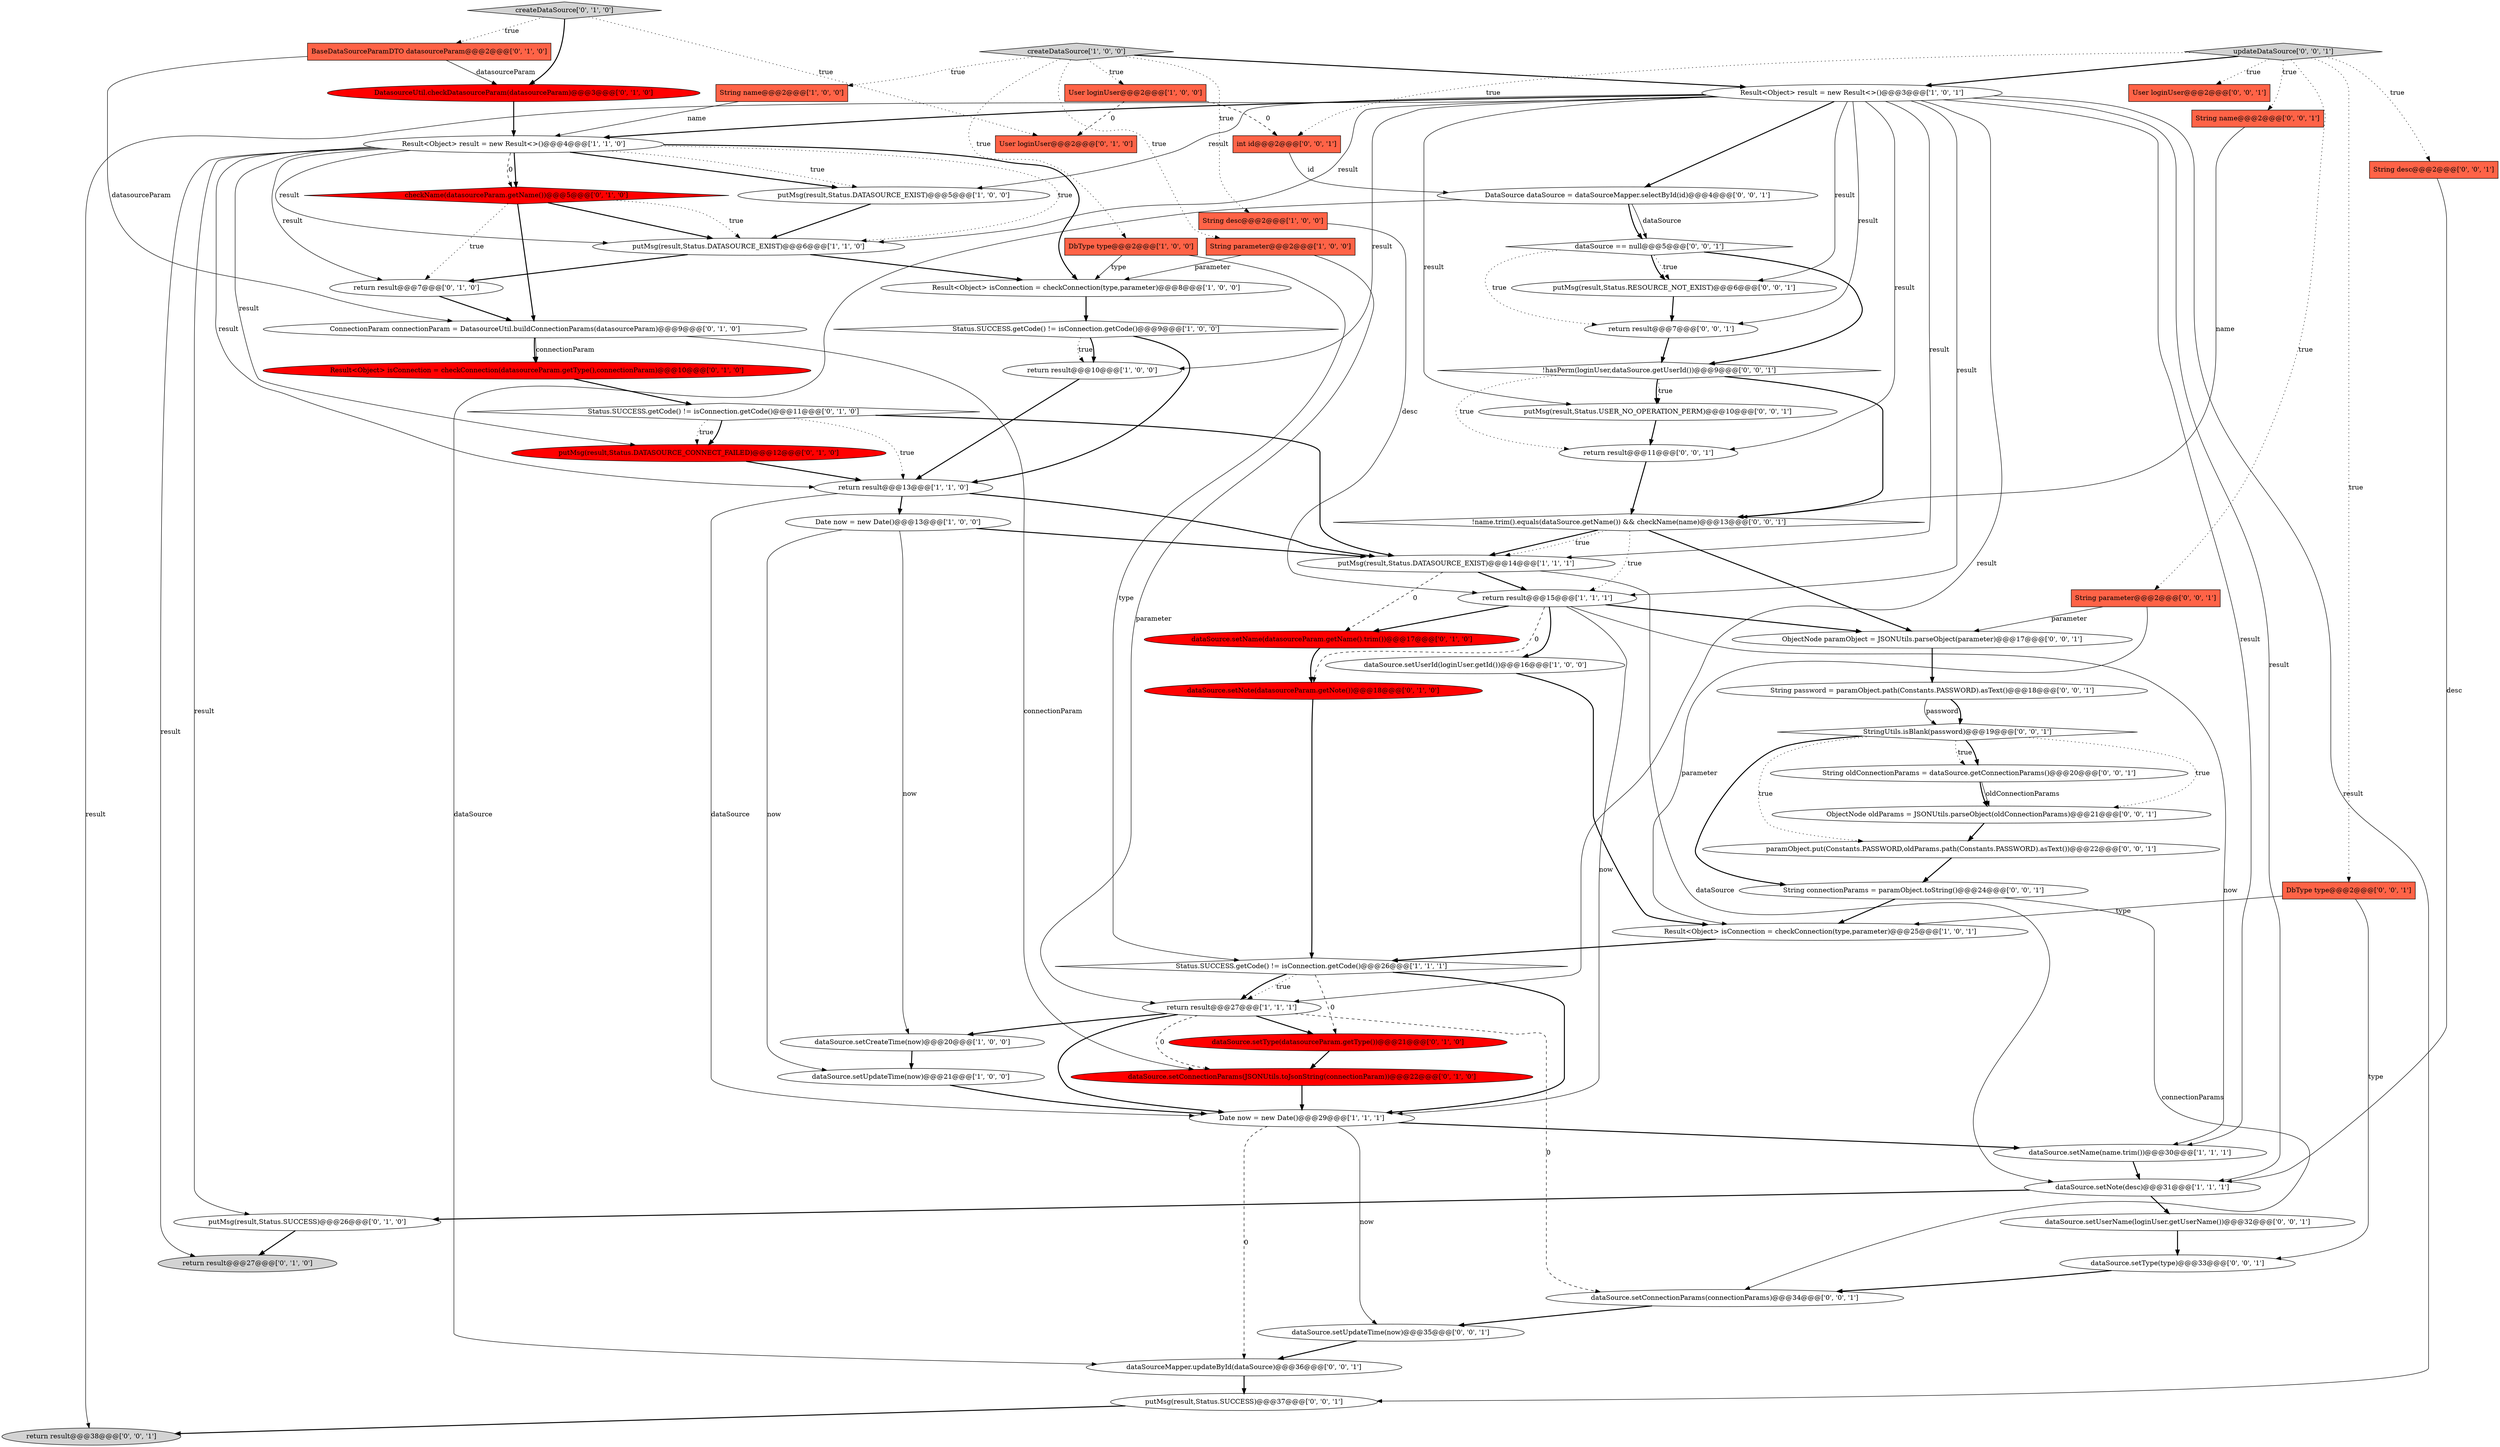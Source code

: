 digraph {
23 [style = filled, label = "dataSource.setNote(desc)@@@31@@@['1', '1', '1']", fillcolor = white, shape = ellipse image = "AAA0AAABBB1BBB"];
31 [style = filled, label = "createDataSource['0', '1', '0']", fillcolor = lightgray, shape = diamond image = "AAA0AAABBB2BBB"];
60 [style = filled, label = "!hasPerm(loginUser,dataSource.getUserId())@@@9@@@['0', '0', '1']", fillcolor = white, shape = diamond image = "AAA0AAABBB3BBB"];
54 [style = filled, label = "!name.trim().equals(dataSource.getName()) && checkName(name)@@@13@@@['0', '0', '1']", fillcolor = white, shape = diamond image = "AAA0AAABBB3BBB"];
6 [style = filled, label = "String name@@@2@@@['1', '0', '0']", fillcolor = tomato, shape = box image = "AAA0AAABBB1BBB"];
0 [style = filled, label = "return result@@@15@@@['1', '1', '1']", fillcolor = white, shape = ellipse image = "AAA0AAABBB1BBB"];
5 [style = filled, label = "dataSource.setCreateTime(now)@@@20@@@['1', '0', '0']", fillcolor = white, shape = ellipse image = "AAA0AAABBB1BBB"];
2 [style = filled, label = "dataSource.setUserId(loginUser.getId())@@@16@@@['1', '0', '0']", fillcolor = white, shape = ellipse image = "AAA0AAABBB1BBB"];
29 [style = filled, label = "ConnectionParam connectionParam = DatasourceUtil.buildConnectionParams(datasourceParam)@@@9@@@['0', '1', '0']", fillcolor = white, shape = ellipse image = "AAA0AAABBB2BBB"];
34 [style = filled, label = "putMsg(result,Status.DATASOURCE_CONNECT_FAILED)@@@12@@@['0', '1', '0']", fillcolor = red, shape = ellipse image = "AAA1AAABBB2BBB"];
40 [style = filled, label = "Result<Object> isConnection = checkConnection(datasourceParam.getType(),connectionParam)@@@10@@@['0', '1', '0']", fillcolor = red, shape = ellipse image = "AAA1AAABBB2BBB"];
7 [style = filled, label = "Result<Object> isConnection = checkConnection(type,parameter)@@@25@@@['1', '0', '1']", fillcolor = white, shape = ellipse image = "AAA0AAABBB1BBB"];
48 [style = filled, label = "String connectionParams = paramObject.toString()@@@24@@@['0', '0', '1']", fillcolor = white, shape = ellipse image = "AAA0AAABBB3BBB"];
16 [style = filled, label = "DbType type@@@2@@@['1', '0', '0']", fillcolor = tomato, shape = box image = "AAA0AAABBB1BBB"];
49 [style = filled, label = "DataSource dataSource = dataSourceMapper.selectById(id)@@@4@@@['0', '0', '1']", fillcolor = white, shape = ellipse image = "AAA0AAABBB3BBB"];
58 [style = filled, label = "return result@@@38@@@['0', '0', '1']", fillcolor = lightgray, shape = ellipse image = "AAA0AAABBB3BBB"];
21 [style = filled, label = "Result<Object> isConnection = checkConnection(type,parameter)@@@8@@@['1', '0', '0']", fillcolor = white, shape = ellipse image = "AAA0AAABBB1BBB"];
62 [style = filled, label = "dataSource.setConnectionParams(connectionParams)@@@34@@@['0', '0', '1']", fillcolor = white, shape = ellipse image = "AAA0AAABBB3BBB"];
36 [style = filled, label = "Status.SUCCESS.getCode() != isConnection.getCode()@@@11@@@['0', '1', '0']", fillcolor = white, shape = diamond image = "AAA0AAABBB2BBB"];
35 [style = filled, label = "BaseDataSourceParamDTO datasourceParam@@@2@@@['0', '1', '0']", fillcolor = tomato, shape = box image = "AAA0AAABBB2BBB"];
8 [style = filled, label = "putMsg(result,Status.DATASOURCE_EXIST)@@@6@@@['1', '1', '0']", fillcolor = white, shape = ellipse image = "AAA0AAABBB1BBB"];
38 [style = filled, label = "return result@@@27@@@['0', '1', '0']", fillcolor = lightgray, shape = ellipse image = "AAA0AAABBB2BBB"];
51 [style = filled, label = "StringUtils.isBlank(password)@@@19@@@['0', '0', '1']", fillcolor = white, shape = diamond image = "AAA0AAABBB3BBB"];
52 [style = filled, label = "String oldConnectionParams = dataSource.getConnectionParams()@@@20@@@['0', '0', '1']", fillcolor = white, shape = ellipse image = "AAA0AAABBB3BBB"];
55 [style = filled, label = "ObjectNode oldParams = JSONUtils.parseObject(oldConnectionParams)@@@21@@@['0', '0', '1']", fillcolor = white, shape = ellipse image = "AAA0AAABBB3BBB"];
61 [style = filled, label = "dataSourceMapper.updateById(dataSource)@@@36@@@['0', '0', '1']", fillcolor = white, shape = ellipse image = "AAA0AAABBB3BBB"];
18 [style = filled, label = "putMsg(result,Status.DATASOURCE_EXIST)@@@5@@@['1', '0', '0']", fillcolor = white, shape = ellipse image = "AAA0AAABBB1BBB"];
65 [style = filled, label = "DbType type@@@2@@@['0', '0', '1']", fillcolor = tomato, shape = box image = "AAA0AAABBB3BBB"];
67 [style = filled, label = "int id@@@2@@@['0', '0', '1']", fillcolor = tomato, shape = box image = "AAA0AAABBB3BBB"];
70 [style = filled, label = "return result@@@7@@@['0', '0', '1']", fillcolor = white, shape = ellipse image = "AAA0AAABBB3BBB"];
10 [style = filled, label = "Date now = new Date()@@@13@@@['1', '0', '0']", fillcolor = white, shape = ellipse image = "AAA0AAABBB1BBB"];
26 [style = filled, label = "putMsg(result,Status.SUCCESS)@@@26@@@['0', '1', '0']", fillcolor = white, shape = ellipse image = "AAA0AAABBB2BBB"];
1 [style = filled, label = "dataSource.setUpdateTime(now)@@@21@@@['1', '0', '0']", fillcolor = white, shape = ellipse image = "AAA0AAABBB1BBB"];
68 [style = filled, label = "dataSource.setType(type)@@@33@@@['0', '0', '1']", fillcolor = white, shape = ellipse image = "AAA0AAABBB3BBB"];
4 [style = filled, label = "return result@@@10@@@['1', '0', '0']", fillcolor = white, shape = ellipse image = "AAA0AAABBB1BBB"];
42 [style = filled, label = "putMsg(result,Status.USER_NO_OPERATION_PERM)@@@10@@@['0', '0', '1']", fillcolor = white, shape = ellipse image = "AAA0AAABBB3BBB"];
13 [style = filled, label = "Status.SUCCESS.getCode() != isConnection.getCode()@@@9@@@['1', '0', '0']", fillcolor = white, shape = diamond image = "AAA0AAABBB1BBB"];
44 [style = filled, label = "User loginUser@@@2@@@['0', '0', '1']", fillcolor = tomato, shape = box image = "AAA0AAABBB3BBB"];
47 [style = filled, label = "String name@@@2@@@['0', '0', '1']", fillcolor = tomato, shape = box image = "AAA0AAABBB3BBB"];
45 [style = filled, label = "updateDataSource['0', '0', '1']", fillcolor = lightgray, shape = diamond image = "AAA0AAABBB3BBB"];
12 [style = filled, label = "Result<Object> result = new Result<>()@@@4@@@['1', '1', '0']", fillcolor = white, shape = ellipse image = "AAA0AAABBB1BBB"];
11 [style = filled, label = "Result<Object> result = new Result<>()@@@3@@@['1', '0', '1']", fillcolor = white, shape = ellipse image = "AAA0AAABBB1BBB"];
30 [style = filled, label = "dataSource.setNote(datasourceParam.getNote())@@@18@@@['0', '1', '0']", fillcolor = red, shape = ellipse image = "AAA1AAABBB2BBB"];
32 [style = filled, label = "return result@@@7@@@['0', '1', '0']", fillcolor = white, shape = ellipse image = "AAA0AAABBB2BBB"];
39 [style = filled, label = "User loginUser@@@2@@@['0', '1', '0']", fillcolor = tomato, shape = box image = "AAA1AAABBB2BBB"];
59 [style = filled, label = "String parameter@@@2@@@['0', '0', '1']", fillcolor = tomato, shape = box image = "AAA0AAABBB3BBB"];
28 [style = filled, label = "dataSource.setConnectionParams(JSONUtils.toJsonString(connectionParam))@@@22@@@['0', '1', '0']", fillcolor = red, shape = ellipse image = "AAA1AAABBB2BBB"];
56 [style = filled, label = "dataSource.setUpdateTime(now)@@@35@@@['0', '0', '1']", fillcolor = white, shape = ellipse image = "AAA0AAABBB3BBB"];
33 [style = filled, label = "DatasourceUtil.checkDatasourceParam(datasourceParam)@@@3@@@['0', '1', '0']", fillcolor = red, shape = ellipse image = "AAA1AAABBB2BBB"];
50 [style = filled, label = "putMsg(result,Status.RESOURCE_NOT_EXIST)@@@6@@@['0', '0', '1']", fillcolor = white, shape = ellipse image = "AAA0AAABBB3BBB"];
41 [style = filled, label = "dataSource.setName(datasourceParam.getName().trim())@@@17@@@['0', '1', '0']", fillcolor = red, shape = ellipse image = "AAA1AAABBB2BBB"];
25 [style = filled, label = "putMsg(result,Status.DATASOURCE_EXIST)@@@14@@@['1', '1', '1']", fillcolor = white, shape = ellipse image = "AAA0AAABBB1BBB"];
37 [style = filled, label = "checkName(datasourceParam.getName())@@@5@@@['0', '1', '0']", fillcolor = red, shape = diamond image = "AAA1AAABBB2BBB"];
53 [style = filled, label = "putMsg(result,Status.SUCCESS)@@@37@@@['0', '0', '1']", fillcolor = white, shape = ellipse image = "AAA0AAABBB3BBB"];
3 [style = filled, label = "String parameter@@@2@@@['1', '0', '0']", fillcolor = tomato, shape = box image = "AAA0AAABBB1BBB"];
57 [style = filled, label = "dataSource == null@@@5@@@['0', '0', '1']", fillcolor = white, shape = diamond image = "AAA0AAABBB3BBB"];
22 [style = filled, label = "createDataSource['1', '0', '0']", fillcolor = lightgray, shape = diamond image = "AAA0AAABBB1BBB"];
63 [style = filled, label = "dataSource.setUserName(loginUser.getUserName())@@@32@@@['0', '0', '1']", fillcolor = white, shape = ellipse image = "AAA0AAABBB3BBB"];
15 [style = filled, label = "String desc@@@2@@@['1', '0', '0']", fillcolor = tomato, shape = box image = "AAA0AAABBB1BBB"];
17 [style = filled, label = "Status.SUCCESS.getCode() != isConnection.getCode()@@@26@@@['1', '1', '1']", fillcolor = white, shape = diamond image = "AAA0AAABBB1BBB"];
69 [style = filled, label = "String password = paramObject.path(Constants.PASSWORD).asText()@@@18@@@['0', '0', '1']", fillcolor = white, shape = ellipse image = "AAA0AAABBB3BBB"];
9 [style = filled, label = "return result@@@13@@@['1', '1', '0']", fillcolor = white, shape = ellipse image = "AAA0AAABBB1BBB"];
24 [style = filled, label = "User loginUser@@@2@@@['1', '0', '0']", fillcolor = tomato, shape = box image = "AAA1AAABBB1BBB"];
66 [style = filled, label = "paramObject.put(Constants.PASSWORD,oldParams.path(Constants.PASSWORD).asText())@@@22@@@['0', '0', '1']", fillcolor = white, shape = ellipse image = "AAA0AAABBB3BBB"];
14 [style = filled, label = "return result@@@27@@@['1', '1', '1']", fillcolor = white, shape = ellipse image = "AAA0AAABBB1BBB"];
64 [style = filled, label = "return result@@@11@@@['0', '0', '1']", fillcolor = white, shape = ellipse image = "AAA0AAABBB3BBB"];
20 [style = filled, label = "dataSource.setName(name.trim())@@@30@@@['1', '1', '1']", fillcolor = white, shape = ellipse image = "AAA0AAABBB1BBB"];
19 [style = filled, label = "Date now = new Date()@@@29@@@['1', '1', '1']", fillcolor = white, shape = ellipse image = "AAA0AAABBB1BBB"];
27 [style = filled, label = "dataSource.setType(datasourceParam.getType())@@@21@@@['0', '1', '0']", fillcolor = red, shape = ellipse image = "AAA1AAABBB2BBB"];
46 [style = filled, label = "String desc@@@2@@@['0', '0', '1']", fillcolor = tomato, shape = box image = "AAA0AAABBB3BBB"];
43 [style = filled, label = "ObjectNode paramObject = JSONUtils.parseObject(parameter)@@@17@@@['0', '0', '1']", fillcolor = white, shape = ellipse image = "AAA0AAABBB3BBB"];
12->26 [style = solid, label="result"];
34->9 [style = bold, label=""];
12->8 [style = dotted, label="true"];
12->9 [style = solid, label="result"];
27->28 [style = bold, label=""];
17->14 [style = dotted, label="true"];
53->58 [style = bold, label=""];
45->59 [style = dotted, label="true"];
52->55 [style = bold, label=""];
9->10 [style = bold, label=""];
24->39 [style = dashed, label="0"];
11->14 [style = solid, label="result"];
11->0 [style = solid, label="result"];
29->40 [style = solid, label="connectionParam"];
51->48 [style = bold, label=""];
48->62 [style = solid, label="connectionParams"];
17->14 [style = bold, label=""];
22->16 [style = dotted, label="true"];
51->52 [style = dotted, label="true"];
0->30 [style = dashed, label="0"];
29->28 [style = solid, label="connectionParam"];
12->18 [style = bold, label=""];
51->55 [style = dotted, label="true"];
59->43 [style = solid, label="parameter"];
19->56 [style = solid, label="now"];
3->21 [style = solid, label="parameter"];
12->38 [style = solid, label="result"];
16->17 [style = solid, label="type"];
65->68 [style = solid, label="type"];
13->4 [style = dotted, label="true"];
31->39 [style = dotted, label="true"];
21->13 [style = bold, label=""];
62->56 [style = bold, label=""];
17->27 [style = dashed, label="0"];
46->23 [style = solid, label="desc"];
54->0 [style = dotted, label="true"];
60->64 [style = dotted, label="true"];
12->34 [style = solid, label="result"];
59->7 [style = solid, label="parameter"];
57->70 [style = dotted, label="true"];
12->37 [style = dashed, label="0"];
10->5 [style = solid, label="now"];
11->8 [style = solid, label="result"];
12->21 [style = bold, label=""];
19->20 [style = bold, label=""];
50->70 [style = bold, label=""];
37->29 [style = bold, label=""];
57->60 [style = bold, label=""];
11->12 [style = bold, label=""];
12->18 [style = dotted, label="true"];
22->24 [style = dotted, label="true"];
45->44 [style = dotted, label="true"];
0->19 [style = solid, label="now"];
12->37 [style = bold, label=""];
25->41 [style = dashed, label="0"];
35->29 [style = solid, label="datasourceParam"];
60->42 [style = dotted, label="true"];
45->11 [style = bold, label=""];
66->48 [style = bold, label=""];
6->12 [style = solid, label="name"];
3->14 [style = solid, label="parameter"];
5->1 [style = bold, label=""];
37->8 [style = dotted, label="true"];
41->30 [style = bold, label=""];
36->25 [style = bold, label=""];
54->25 [style = bold, label=""];
20->23 [style = bold, label=""];
57->50 [style = dotted, label="true"];
10->25 [style = bold, label=""];
31->33 [style = bold, label=""];
11->23 [style = solid, label="result"];
28->19 [style = bold, label=""];
29->40 [style = bold, label=""];
43->69 [style = bold, label=""];
52->55 [style = solid, label="oldConnectionParams"];
1->19 [style = bold, label=""];
22->11 [style = bold, label=""];
55->66 [style = bold, label=""];
25->0 [style = bold, label=""];
4->9 [style = bold, label=""];
60->54 [style = bold, label=""];
7->17 [style = bold, label=""];
30->17 [style = bold, label=""];
11->18 [style = solid, label="result"];
31->35 [style = dotted, label="true"];
45->46 [style = dotted, label="true"];
14->28 [style = dashed, label="0"];
54->43 [style = bold, label=""];
0->43 [style = bold, label=""];
49->57 [style = solid, label="dataSource"];
49->61 [style = solid, label="dataSource"];
69->51 [style = solid, label="password"];
14->19 [style = bold, label=""];
33->12 [style = bold, label=""];
51->52 [style = bold, label=""];
16->21 [style = solid, label="type"];
0->41 [style = bold, label=""];
37->32 [style = dotted, label="true"];
47->54 [style = solid, label="name"];
40->36 [style = bold, label=""];
54->25 [style = dotted, label="true"];
23->63 [style = bold, label=""];
9->19 [style = solid, label="dataSource"];
11->20 [style = solid, label="result"];
12->32 [style = solid, label="result"];
22->3 [style = dotted, label="true"];
48->7 [style = bold, label=""];
18->8 [style = bold, label=""];
13->9 [style = bold, label=""];
14->27 [style = bold, label=""];
42->64 [style = bold, label=""];
45->65 [style = dotted, label="true"];
37->8 [style = bold, label=""];
60->42 [style = bold, label=""];
22->15 [style = dotted, label="true"];
15->0 [style = solid, label="desc"];
10->1 [style = solid, label="now"];
25->23 [style = solid, label="dataSource"];
36->34 [style = bold, label=""];
11->49 [style = bold, label=""];
45->47 [style = dotted, label="true"];
51->66 [style = dotted, label="true"];
14->5 [style = bold, label=""];
11->70 [style = solid, label="result"];
8->32 [style = bold, label=""];
11->64 [style = solid, label="result"];
57->50 [style = bold, label=""];
68->62 [style = bold, label=""];
67->49 [style = solid, label="id"];
14->62 [style = dashed, label="0"];
0->2 [style = bold, label=""];
11->4 [style = solid, label="result"];
12->8 [style = solid, label="result"];
11->25 [style = solid, label="result"];
23->26 [style = bold, label=""];
45->67 [style = dotted, label="true"];
56->61 [style = bold, label=""];
65->7 [style = solid, label="type"];
64->54 [style = bold, label=""];
69->51 [style = bold, label=""];
22->6 [style = dotted, label="true"];
11->42 [style = solid, label="result"];
17->19 [style = bold, label=""];
11->58 [style = solid, label="result"];
32->29 [style = bold, label=""];
26->38 [style = bold, label=""];
35->33 [style = solid, label="datasourceParam"];
11->53 [style = solid, label="result"];
61->53 [style = bold, label=""];
63->68 [style = bold, label=""];
0->20 [style = solid, label="now"];
70->60 [style = bold, label=""];
9->25 [style = bold, label=""];
11->50 [style = solid, label="result"];
8->21 [style = bold, label=""];
2->7 [style = bold, label=""];
19->61 [style = dashed, label="0"];
49->57 [style = bold, label=""];
36->34 [style = dotted, label="true"];
36->9 [style = dotted, label="true"];
24->67 [style = dashed, label="0"];
13->4 [style = bold, label=""];
}
